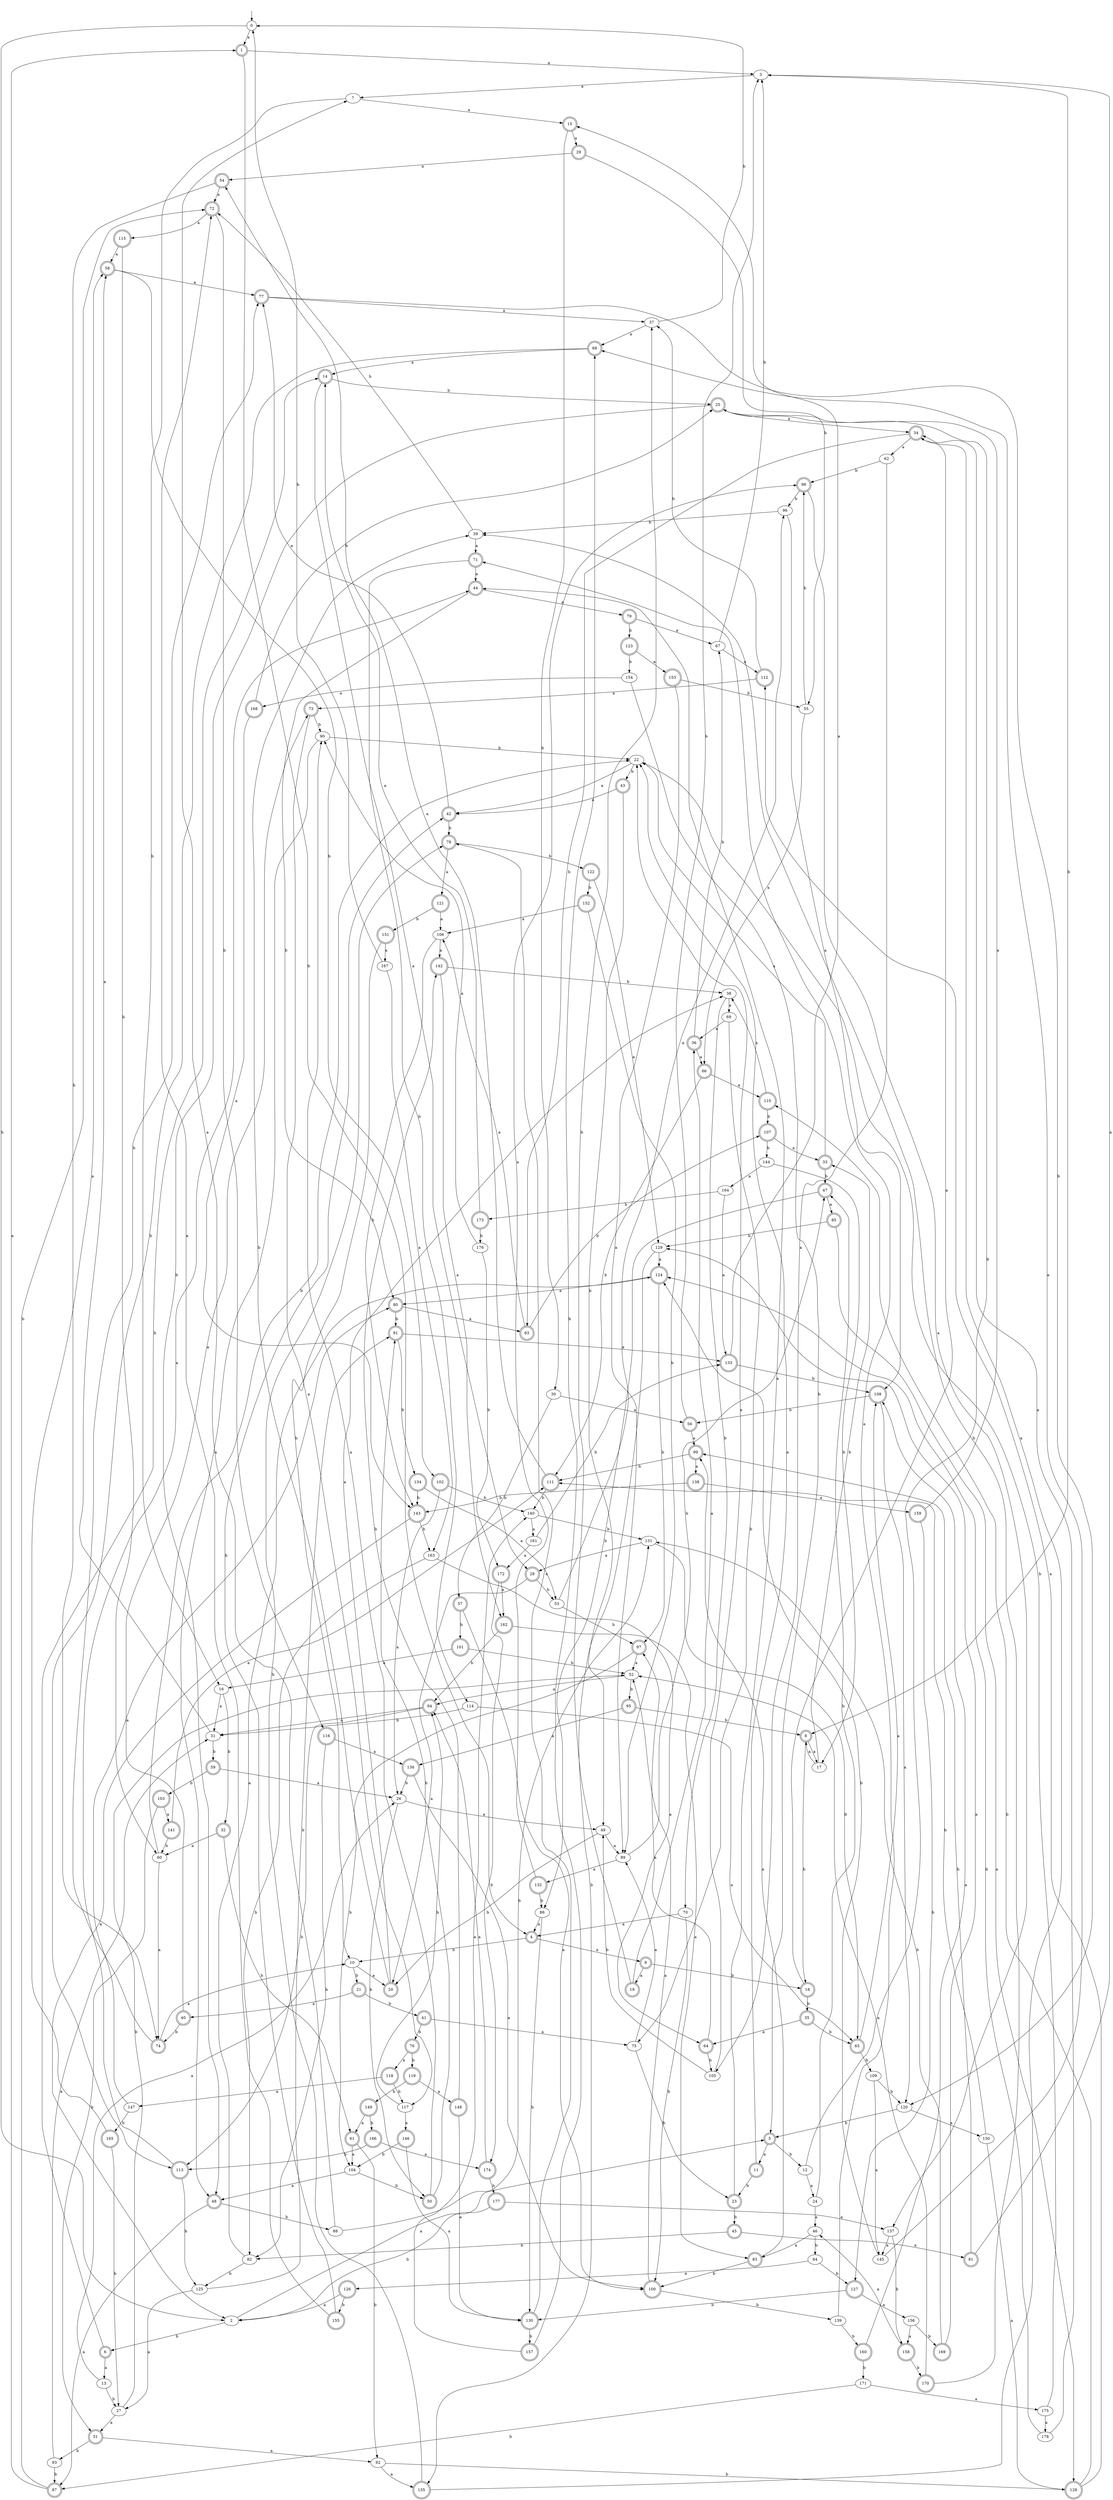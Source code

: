 digraph RandomDFA {
  __start0 [label="", shape=none];
  __start0 -> 0 [label=""];
  0 [shape=circle]
  0 -> 1 [label="a"]
  0 -> 2 [label="b"]
  1 [shape=doublecircle]
  1 -> 3 [label="a"]
  1 -> 4 [label="b"]
  2
  2 -> 5 [label="a"]
  2 -> 6 [label="b"]
  3
  3 -> 7 [label="a"]
  3 -> 8 [label="b"]
  4 [shape=doublecircle]
  4 -> 9 [label="a"]
  4 -> 10 [label="b"]
  5 [shape=doublecircle]
  5 -> 11 [label="a"]
  5 -> 12 [label="b"]
  6 [shape=doublecircle]
  6 -> 13 [label="a"]
  6 -> 14 [label="b"]
  7
  7 -> 15 [label="a"]
  7 -> 16 [label="b"]
  8 [shape=doublecircle]
  8 -> 17 [label="a"]
  8 -> 18 [label="b"]
  9 [shape=doublecircle]
  9 -> 19 [label="a"]
  9 -> 18 [label="b"]
  10
  10 -> 20 [label="a"]
  10 -> 21 [label="b"]
  11 [shape=doublecircle]
  11 -> 22 [label="a"]
  11 -> 23 [label="b"]
  12
  12 -> 24 [label="a"]
  12 -> 25 [label="b"]
  13
  13 -> 26 [label="a"]
  13 -> 27 [label="b"]
  14 [shape=doublecircle]
  14 -> 28 [label="a"]
  14 -> 25 [label="b"]
  15 [shape=doublecircle]
  15 -> 29 [label="a"]
  15 -> 30 [label="b"]
  16
  16 -> 31 [label="a"]
  16 -> 32 [label="b"]
  17
  17 -> 8 [label="a"]
  17 -> 33 [label="b"]
  18 [shape=doublecircle]
  18 -> 34 [label="a"]
  18 -> 35 [label="b"]
  19 [shape=doublecircle]
  19 -> 36 [label="a"]
  19 -> 37 [label="b"]
  20 [shape=doublecircle]
  20 -> 38 [label="a"]
  20 -> 39 [label="b"]
  21 [shape=doublecircle]
  21 -> 40 [label="a"]
  21 -> 41 [label="b"]
  22
  22 -> 42 [label="a"]
  22 -> 43 [label="b"]
  23 [shape=doublecircle]
  23 -> 44 [label="a"]
  23 -> 45 [label="b"]
  24
  24 -> 46 [label="a"]
  24 -> 47 [label="b"]
  25 [shape=doublecircle]
  25 -> 34 [label="a"]
  25 -> 48 [label="b"]
  26
  26 -> 49 [label="a"]
  26 -> 50 [label="b"]
  27
  27 -> 51 [label="a"]
  27 -> 52 [label="b"]
  28 [shape=doublecircle]
  28 -> 20 [label="a"]
  28 -> 53 [label="b"]
  29 [shape=doublecircle]
  29 -> 54 [label="a"]
  29 -> 55 [label="b"]
  30
  30 -> 56 [label="a"]
  30 -> 57 [label="b"]
  31
  31 -> 58 [label="a"]
  31 -> 59 [label="b"]
  32 [shape=doublecircle]
  32 -> 60 [label="a"]
  32 -> 61 [label="b"]
  33 [shape=doublecircle]
  33 -> 22 [label="a"]
  33 -> 47 [label="b"]
  34 [shape=doublecircle]
  34 -> 62 [label="a"]
  34 -> 63 [label="b"]
  35 [shape=doublecircle]
  35 -> 64 [label="a"]
  35 -> 65 [label="b"]
  36 [shape=doublecircle]
  36 -> 66 [label="a"]
  36 -> 67 [label="b"]
  37
  37 -> 68 [label="a"]
  37 -> 0 [label="b"]
  38
  38 -> 69 [label="a"]
  38 -> 70 [label="b"]
  39
  39 -> 71 [label="a"]
  39 -> 72 [label="b"]
  40 [shape=doublecircle]
  40 -> 73 [label="a"]
  40 -> 74 [label="b"]
  41 [shape=doublecircle]
  41 -> 75 [label="a"]
  41 -> 76 [label="b"]
  42 [shape=doublecircle]
  42 -> 77 [label="a"]
  42 -> 78 [label="b"]
  43 [shape=doublecircle]
  43 -> 42 [label="a"]
  43 -> 49 [label="b"]
  44 [shape=doublecircle]
  44 -> 79 [label="a"]
  44 -> 80 [label="b"]
  45 [shape=doublecircle]
  45 -> 81 [label="a"]
  45 -> 82 [label="b"]
  46
  46 -> 83 [label="a"]
  46 -> 84 [label="b"]
  47 [shape=doublecircle]
  47 -> 85 [label="a"]
  47 -> 86 [label="b"]
  48 [shape=doublecircle]
  48 -> 87 [label="a"]
  48 -> 88 [label="b"]
  49
  49 -> 89 [label="a"]
  49 -> 20 [label="b"]
  50 [shape=doublecircle]
  50 -> 90 [label="a"]
  50 -> 91 [label="b"]
  51 [shape=doublecircle]
  51 -> 92 [label="a"]
  51 -> 93 [label="b"]
  52
  52 -> 94 [label="a"]
  52 -> 95 [label="b"]
  53
  53 -> 96 [label="a"]
  53 -> 97 [label="b"]
  54 [shape=doublecircle]
  54 -> 72 [label="a"]
  54 -> 74 [label="b"]
  55
  55 -> 66 [label="a"]
  55 -> 98 [label="b"]
  56 [shape=doublecircle]
  56 -> 99 [label="a"]
  56 -> 3 [label="b"]
  57 [shape=doublecircle]
  57 -> 100 [label="a"]
  57 -> 101 [label="b"]
  58 [shape=doublecircle]
  58 -> 77 [label="a"]
  58 -> 102 [label="b"]
  59 [shape=doublecircle]
  59 -> 26 [label="a"]
  59 -> 103 [label="b"]
  60
  60 -> 74 [label="a"]
  60 -> 22 [label="b"]
  61 [shape=doublecircle]
  61 -> 104 [label="a"]
  61 -> 92 [label="b"]
  62
  62 -> 105 [label="a"]
  62 -> 98 [label="b"]
  63 [shape=doublecircle]
  63 -> 106 [label="a"]
  63 -> 107 [label="b"]
  64 [shape=doublecircle]
  64 -> 97 [label="a"]
  64 -> 105 [label="b"]
  65 [shape=doublecircle]
  65 -> 108 [label="a"]
  65 -> 109 [label="b"]
  66 [shape=doublecircle]
  66 -> 110 [label="a"]
  66 -> 111 [label="b"]
  67
  67 -> 112 [label="a"]
  67 -> 3 [label="b"]
  68 [shape=doublecircle]
  68 -> 14 [label="a"]
  68 -> 113 [label="b"]
  69
  69 -> 36 [label="a"]
  69 -> 75 [label="b"]
  70
  70 -> 4 [label="a"]
  70 -> 100 [label="b"]
  71 [shape=doublecircle]
  71 -> 44 [label="a"]
  71 -> 114 [label="b"]
  72 [shape=doublecircle]
  72 -> 115 [label="a"]
  72 -> 116 [label="b"]
  73 [shape=doublecircle]
  73 -> 117 [label="a"]
  73 -> 90 [label="b"]
  74 [shape=doublecircle]
  74 -> 10 [label="a"]
  74 -> 77 [label="b"]
  75
  75 -> 89 [label="a"]
  75 -> 23 [label="b"]
  76 [shape=doublecircle]
  76 -> 118 [label="a"]
  76 -> 119 [label="b"]
  77 [shape=doublecircle]
  77 -> 37 [label="a"]
  77 -> 120 [label="b"]
  78 [shape=doublecircle]
  78 -> 121 [label="a"]
  78 -> 122 [label="b"]
  79 [shape=doublecircle]
  79 -> 67 [label="a"]
  79 -> 123 [label="b"]
  80 [shape=doublecircle]
  80 -> 63 [label="a"]
  80 -> 91 [label="b"]
  81 [shape=doublecircle]
  81 -> 3 [label="a"]
  81 -> 99 [label="b"]
  82
  82 -> 124 [label="a"]
  82 -> 125 [label="b"]
  83 [shape=doublecircle]
  83 -> 99 [label="a"]
  83 -> 100 [label="b"]
  84
  84 -> 126 [label="a"]
  84 -> 127 [label="b"]
  85 [shape=doublecircle]
  85 -> 128 [label="a"]
  85 -> 129 [label="b"]
  86
  86 -> 4 [label="a"]
  86 -> 130 [label="b"]
  87 [shape=doublecircle]
  87 -> 1 [label="a"]
  87 -> 72 [label="b"]
  88
  88 -> 7 [label="a"]
  88 -> 131 [label="b"]
  89
  89 -> 132 [label="a"]
  89 -> 47 [label="b"]
  90
  90 -> 48 [label="a"]
  90 -> 22 [label="b"]
  91 [shape=doublecircle]
  91 -> 133 [label="a"]
  91 -> 134 [label="b"]
  92
  92 -> 135 [label="a"]
  92 -> 128 [label="b"]
  93
  93 -> 31 [label="a"]
  93 -> 87 [label="b"]
  94 [shape=doublecircle]
  94 -> 31 [label="a"]
  94 -> 113 [label="b"]
  95 [shape=doublecircle]
  95 -> 136 [label="a"]
  95 -> 8 [label="b"]
  96
  96 -> 108 [label="a"]
  96 -> 39 [label="b"]
  97 [shape=doublecircle]
  97 -> 52 [label="a"]
  97 -> 104 [label="b"]
  98 [shape=doublecircle]
  98 -> 137 [label="a"]
  98 -> 96 [label="b"]
  99 [shape=doublecircle]
  99 -> 138 [label="a"]
  99 -> 111 [label="b"]
  100 [shape=doublecircle]
  100 -> 52 [label="a"]
  100 -> 139 [label="b"]
  101 [shape=doublecircle]
  101 -> 16 [label="a"]
  101 -> 52 [label="b"]
  102 [shape=doublecircle]
  102 -> 26 [label="a"]
  102 -> 140 [label="b"]
  103 [shape=doublecircle]
  103 -> 141 [label="a"]
  103 -> 51 [label="b"]
  104
  104 -> 48 [label="a"]
  104 -> 50 [label="b"]
  105
  105 -> 22 [label="a"]
  105 -> 49 [label="b"]
  106
  106 -> 142 [label="a"]
  106 -> 143 [label="b"]
  107 [shape=doublecircle]
  107 -> 33 [label="a"]
  107 -> 144 [label="b"]
  108 [shape=doublecircle]
  108 -> 120 [label="a"]
  108 -> 56 [label="b"]
  109
  109 -> 145 [label="a"]
  109 -> 120 [label="b"]
  110 [shape=doublecircle]
  110 -> 38 [label="a"]
  110 -> 107 [label="b"]
  111 [shape=doublecircle]
  111 -> 54 [label="a"]
  111 -> 140 [label="b"]
  112 [shape=doublecircle]
  112 -> 73 [label="a"]
  112 -> 37 [label="b"]
  113 [shape=doublecircle]
  113 -> 44 [label="a"]
  113 -> 125 [label="b"]
  114
  114 -> 65 [label="a"]
  114 -> 31 [label="b"]
  115 [shape=doublecircle]
  115 -> 58 [label="a"]
  115 -> 60 [label="b"]
  116 [shape=doublecircle]
  116 -> 136 [label="a"]
  116 -> 82 [label="b"]
  117
  117 -> 146 [label="a"]
  117 -> 94 [label="b"]
  118 [shape=doublecircle]
  118 -> 147 [label="a"]
  118 -> 117 [label="b"]
  119 [shape=doublecircle]
  119 -> 148 [label="a"]
  119 -> 149 [label="b"]
  120
  120 -> 150 [label="a"]
  120 -> 5 [label="b"]
  121 [shape=doublecircle]
  121 -> 106 [label="a"]
  121 -> 151 [label="b"]
  122 [shape=doublecircle]
  122 -> 129 [label="a"]
  122 -> 152 [label="b"]
  123 [shape=doublecircle]
  123 -> 153 [label="a"]
  123 -> 154 [label="b"]
  124 [shape=doublecircle]
  124 -> 80 [label="a"]
  124 -> 97 [label="b"]
  125
  125 -> 27 [label="a"]
  125 -> 91 [label="b"]
  126 [shape=doublecircle]
  126 -> 2 [label="a"]
  126 -> 155 [label="b"]
  127 [shape=doublecircle]
  127 -> 156 [label="a"]
  127 -> 130 [label="b"]
  128 [shape=doublecircle]
  128 -> 112 [label="a"]
  128 -> 110 [label="b"]
  129
  129 -> 124 [label="a"]
  129 -> 135 [label="b"]
  130 [shape=doublecircle]
  130 -> 78 [label="a"]
  130 -> 157 [label="b"]
  131
  131 -> 28 [label="a"]
  131 -> 65 [label="b"]
  132 [shape=doublecircle]
  132 -> 98 [label="a"]
  132 -> 86 [label="b"]
  133 [shape=doublecircle]
  133 -> 15 [label="a"]
  133 -> 108 [label="b"]
  134 [shape=doublecircle]
  134 -> 53 [label="a"]
  134 -> 143 [label="b"]
  135 [shape=doublecircle]
  135 -> 34 [label="a"]
  135 -> 78 [label="b"]
  136 [shape=doublecircle]
  136 -> 100 [label="a"]
  136 -> 26 [label="b"]
  137
  137 -> 145 [label="a"]
  137 -> 158 [label="b"]
  138 [shape=doublecircle]
  138 -> 159 [label="a"]
  138 -> 143 [label="b"]
  139
  139 -> 71 [label="a"]
  139 -> 160 [label="b"]
  140
  140 -> 161 [label="a"]
  140 -> 131 [label="b"]
  141 [shape=doublecircle]
  141 -> 111 [label="a"]
  141 -> 60 [label="b"]
  142 [shape=doublecircle]
  142 -> 162 [label="a"]
  142 -> 38 [label="b"]
  143 [shape=doublecircle]
  143 -> 2 [label="a"]
  143 -> 163 [label="b"]
  144
  144 -> 164 [label="a"]
  144 -> 17 [label="b"]
  145
  145 -> 68 [label="a"]
  145 -> 124 [label="b"]
  146 [shape=doublecircle]
  146 -> 130 [label="a"]
  146 -> 104 [label="b"]
  147
  147 -> 80 [label="a"]
  147 -> 165 [label="b"]
  148 [shape=doublecircle]
  148 -> 130 [label="a"]
  148 -> 142 [label="b"]
  149 [shape=doublecircle]
  149 -> 61 [label="a"]
  149 -> 166 [label="b"]
  150
  150 -> 128 [label="a"]
  150 -> 111 [label="b"]
  151 [shape=doublecircle]
  151 -> 167 [label="a"]
  151 -> 10 [label="b"]
  152 [shape=doublecircle]
  152 -> 106 [label="a"]
  152 -> 89 [label="b"]
  153 [shape=doublecircle]
  153 -> 89 [label="a"]
  153 -> 55 [label="b"]
  154
  154 -> 168 [label="a"]
  154 -> 5 [label="b"]
  155 [shape=doublecircle]
  155 -> 72 [label="a"]
  155 -> 42 [label="b"]
  156
  156 -> 158 [label="a"]
  156 -> 169 [label="b"]
  157 [shape=doublecircle]
  157 -> 140 [label="a"]
  157 -> 68 [label="b"]
  158 [shape=doublecircle]
  158 -> 46 [label="a"]
  158 -> 170 [label="b"]
  159 [shape=doublecircle]
  159 -> 25 [label="a"]
  159 -> 127 [label="b"]
  160 [shape=doublecircle]
  160 -> 108 [label="a"]
  160 -> 171 [label="b"]
  161
  161 -> 172 [label="a"]
  161 -> 133 [label="b"]
  162 [shape=doublecircle]
  162 -> 83 [label="a"]
  162 -> 94 [label="b"]
  163
  163 -> 64 [label="a"]
  163 -> 82 [label="b"]
  164
  164 -> 133 [label="a"]
  164 -> 173 [label="b"]
  165 [shape=doublecircle]
  165 -> 58 [label="a"]
  165 -> 27 [label="b"]
  166 [shape=doublecircle]
  166 -> 174 [label="a"]
  166 -> 113 [label="b"]
  167
  167 -> 163 [label="a"]
  167 -> 0 [label="b"]
  168 [shape=doublecircle]
  168 -> 143 [label="a"]
  168 -> 25 [label="b"]
  169 [shape=doublecircle]
  169 -> 129 [label="a"]
  169 -> 131 [label="b"]
  170 [shape=doublecircle]
  170 -> 52 [label="a"]
  170 -> 39 [label="b"]
  171
  171 -> 175 [label="a"]
  171 -> 87 [label="b"]
  172 [shape=doublecircle]
  172 -> 162 [label="a"]
  172 -> 174 [label="b"]
  173 [shape=doublecircle]
  173 -> 14 [label="a"]
  173 -> 176 [label="b"]
  174 [shape=doublecircle]
  174 -> 94 [label="a"]
  174 -> 177 [label="b"]
  175
  175 -> 178 [label="a"]
  175 -> 22 [label="b"]
  176
  176 -> 90 [label="a"]
  176 -> 172 [label="b"]
  177 [shape=doublecircle]
  177 -> 137 [label="a"]
  177 -> 2 [label="b"]
  178
  178 -> 34 [label="a"]
  178 -> 124 [label="b"]
}
